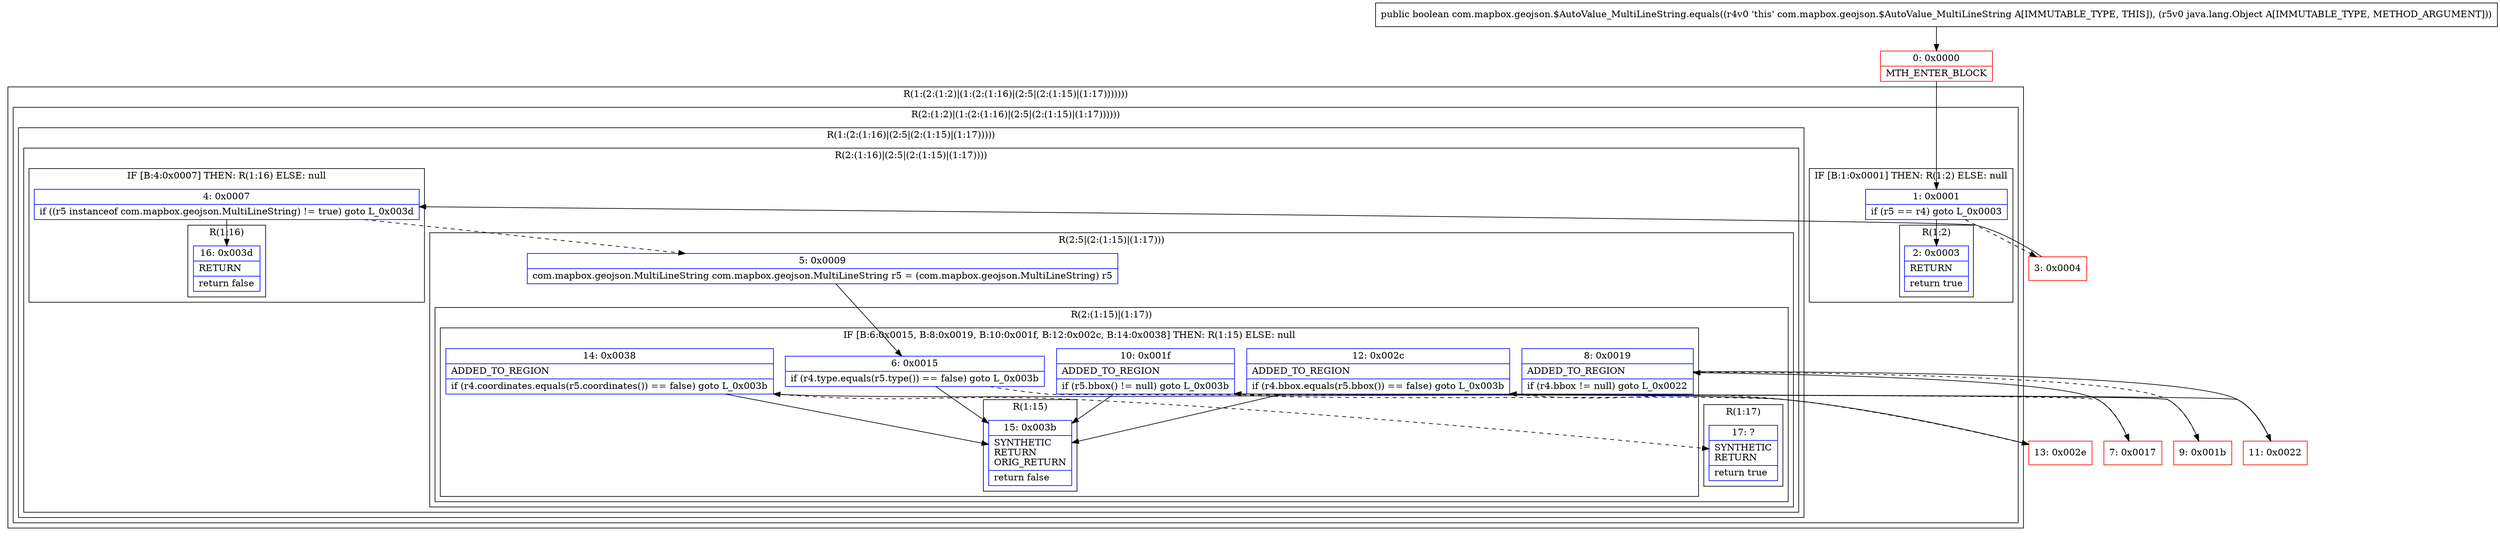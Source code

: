 digraph "CFG forcom.mapbox.geojson.$AutoValue_MultiLineString.equals(Ljava\/lang\/Object;)Z" {
subgraph cluster_Region_804266704 {
label = "R(1:(2:(1:2)|(1:(2:(1:16)|(2:5|(2:(1:15)|(1:17)))))))";
node [shape=record,color=blue];
subgraph cluster_Region_1186945226 {
label = "R(2:(1:2)|(1:(2:(1:16)|(2:5|(2:(1:15)|(1:17))))))";
node [shape=record,color=blue];
subgraph cluster_IfRegion_1573255947 {
label = "IF [B:1:0x0001] THEN: R(1:2) ELSE: null";
node [shape=record,color=blue];
Node_1 [shape=record,label="{1\:\ 0x0001|if (r5 == r4) goto L_0x0003\l}"];
subgraph cluster_Region_1480664640 {
label = "R(1:2)";
node [shape=record,color=blue];
Node_2 [shape=record,label="{2\:\ 0x0003|RETURN\l|return true\l}"];
}
}
subgraph cluster_Region_1988716858 {
label = "R(1:(2:(1:16)|(2:5|(2:(1:15)|(1:17)))))";
node [shape=record,color=blue];
subgraph cluster_Region_1246500393 {
label = "R(2:(1:16)|(2:5|(2:(1:15)|(1:17))))";
node [shape=record,color=blue];
subgraph cluster_IfRegion_950251976 {
label = "IF [B:4:0x0007] THEN: R(1:16) ELSE: null";
node [shape=record,color=blue];
Node_4 [shape=record,label="{4\:\ 0x0007|if ((r5 instanceof com.mapbox.geojson.MultiLineString) != true) goto L_0x003d\l}"];
subgraph cluster_Region_1770120122 {
label = "R(1:16)";
node [shape=record,color=blue];
Node_16 [shape=record,label="{16\:\ 0x003d|RETURN\l|return false\l}"];
}
}
subgraph cluster_Region_1095894040 {
label = "R(2:5|(2:(1:15)|(1:17)))";
node [shape=record,color=blue];
Node_5 [shape=record,label="{5\:\ 0x0009|com.mapbox.geojson.MultiLineString com.mapbox.geojson.MultiLineString r5 = (com.mapbox.geojson.MultiLineString) r5\l}"];
subgraph cluster_Region_1417451273 {
label = "R(2:(1:15)|(1:17))";
node [shape=record,color=blue];
subgraph cluster_IfRegion_736255778 {
label = "IF [B:6:0x0015, B:8:0x0019, B:10:0x001f, B:12:0x002c, B:14:0x0038] THEN: R(1:15) ELSE: null";
node [shape=record,color=blue];
Node_6 [shape=record,label="{6\:\ 0x0015|if (r4.type.equals(r5.type()) == false) goto L_0x003b\l}"];
Node_8 [shape=record,label="{8\:\ 0x0019|ADDED_TO_REGION\l|if (r4.bbox != null) goto L_0x0022\l}"];
Node_10 [shape=record,label="{10\:\ 0x001f|ADDED_TO_REGION\l|if (r5.bbox() != null) goto L_0x003b\l}"];
Node_12 [shape=record,label="{12\:\ 0x002c|ADDED_TO_REGION\l|if (r4.bbox.equals(r5.bbox()) == false) goto L_0x003b\l}"];
Node_14 [shape=record,label="{14\:\ 0x0038|ADDED_TO_REGION\l|if (r4.coordinates.equals(r5.coordinates()) == false) goto L_0x003b\l}"];
subgraph cluster_Region_2116763377 {
label = "R(1:15)";
node [shape=record,color=blue];
Node_15 [shape=record,label="{15\:\ 0x003b|SYNTHETIC\lRETURN\lORIG_RETURN\l|return false\l}"];
}
}
subgraph cluster_Region_1529085197 {
label = "R(1:17)";
node [shape=record,color=blue];
Node_17 [shape=record,label="{17\:\ ?|SYNTHETIC\lRETURN\l|return true\l}"];
}
}
}
}
}
}
}
Node_0 [shape=record,color=red,label="{0\:\ 0x0000|MTH_ENTER_BLOCK\l}"];
Node_3 [shape=record,color=red,label="{3\:\ 0x0004}"];
Node_7 [shape=record,color=red,label="{7\:\ 0x0017}"];
Node_9 [shape=record,color=red,label="{9\:\ 0x001b}"];
Node_11 [shape=record,color=red,label="{11\:\ 0x0022}"];
Node_13 [shape=record,color=red,label="{13\:\ 0x002e}"];
MethodNode[shape=record,label="{public boolean com.mapbox.geojson.$AutoValue_MultiLineString.equals((r4v0 'this' com.mapbox.geojson.$AutoValue_MultiLineString A[IMMUTABLE_TYPE, THIS]), (r5v0 java.lang.Object A[IMMUTABLE_TYPE, METHOD_ARGUMENT])) }"];
MethodNode -> Node_0;
Node_1 -> Node_2;
Node_1 -> Node_3[style=dashed];
Node_4 -> Node_5[style=dashed];
Node_4 -> Node_16;
Node_5 -> Node_6;
Node_6 -> Node_7[style=dashed];
Node_6 -> Node_15;
Node_8 -> Node_9[style=dashed];
Node_8 -> Node_11;
Node_10 -> Node_15;
Node_10 -> Node_13[style=dashed];
Node_12 -> Node_13[style=dashed];
Node_12 -> Node_15;
Node_14 -> Node_15;
Node_14 -> Node_17[style=dashed];
Node_0 -> Node_1;
Node_3 -> Node_4;
Node_7 -> Node_8;
Node_9 -> Node_10;
Node_11 -> Node_12;
Node_13 -> Node_14;
}

